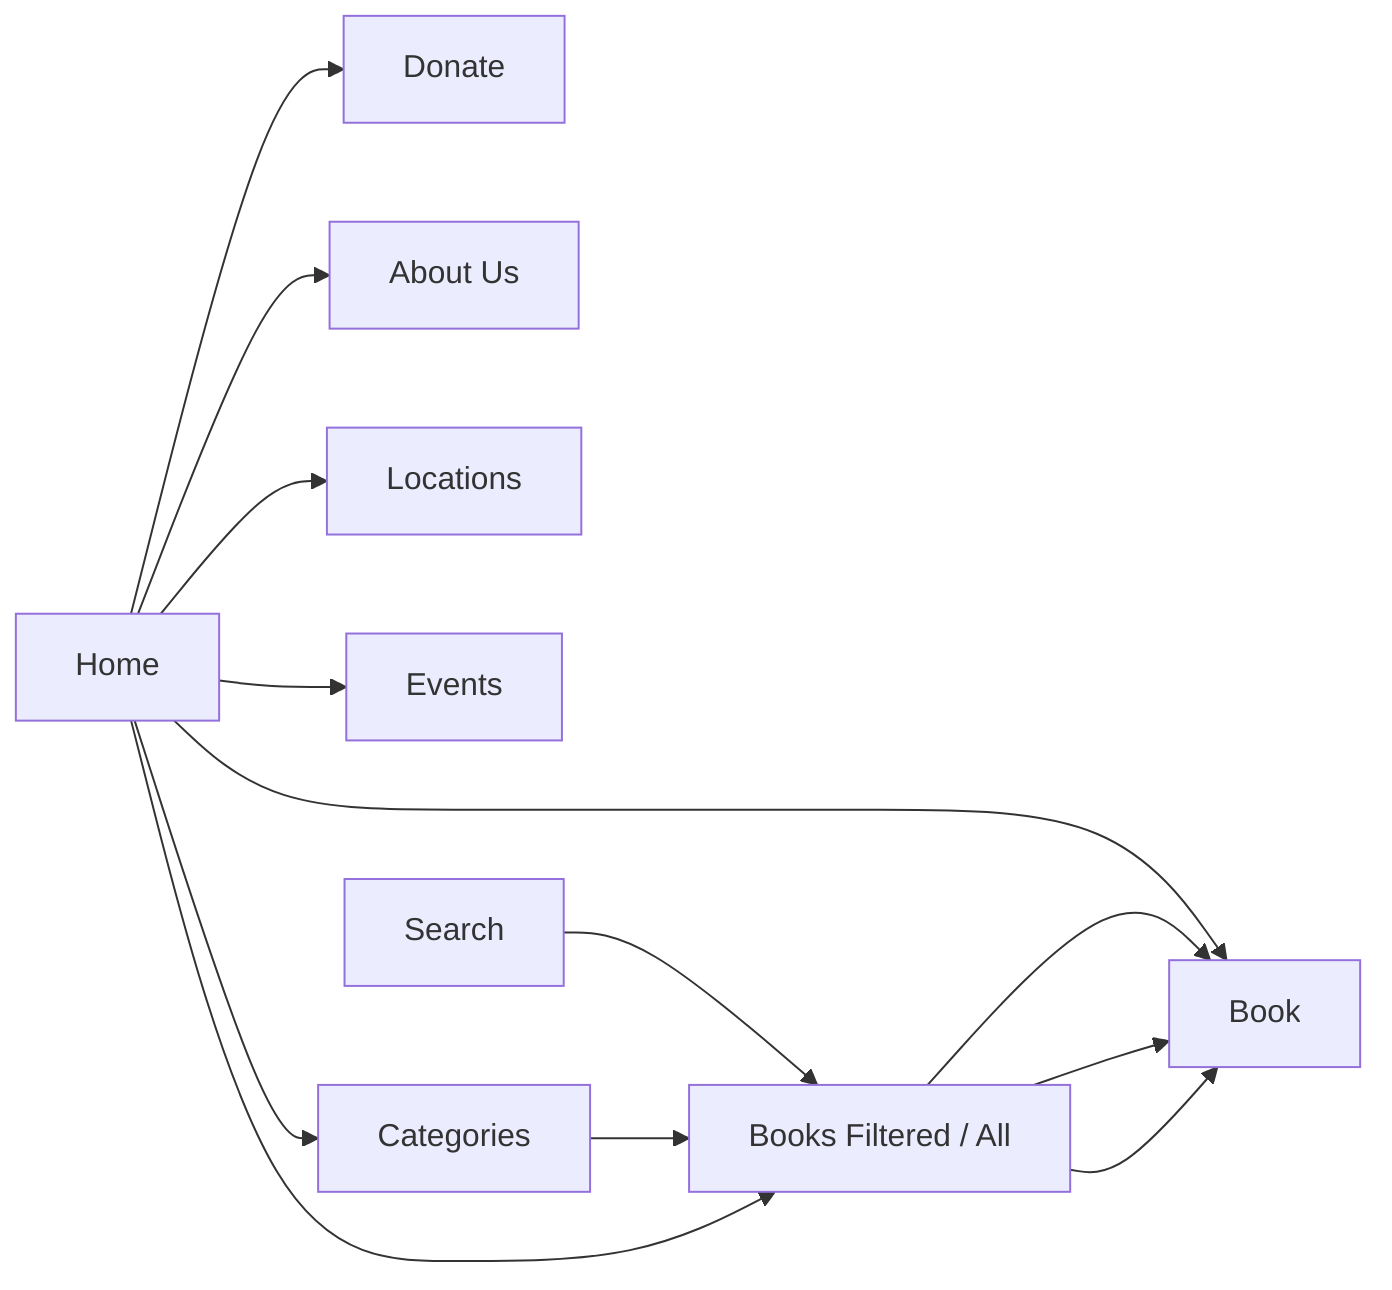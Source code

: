 graph LR
    A[Home] --> B[Books] --> C[Book]
    A[Home] --> D[Categories] --> B[Books Filtered / All] --> C[Book]
    A[Home] --> C[Book]
    A[Home] --> E[Events]
    A[Home] --> F[Locations]
    A[Home] --> G[About Us]
    A[Home] --> H[Donate]
    I[Search] --> B[Books Filtered / All] --> C[Book]